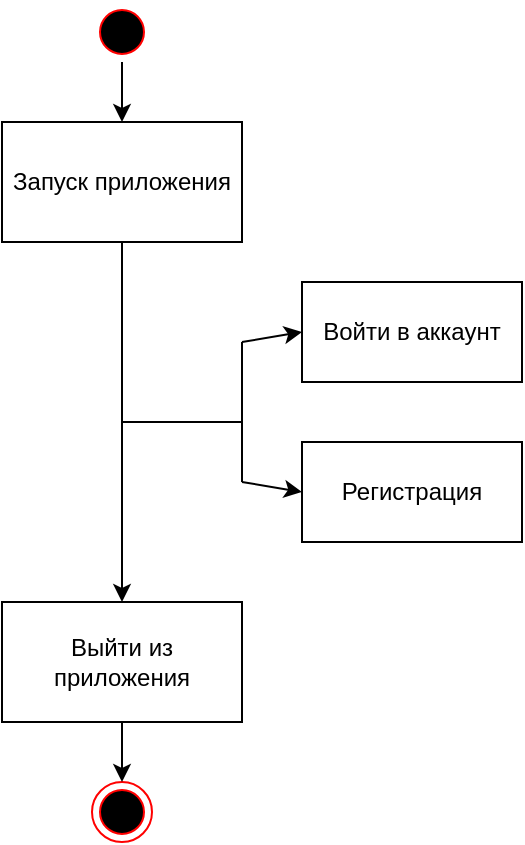 <mxfile version="24.2.9" type="device">
  <diagram name="Страница 1" id="E2DFa0HPyrm99OXy56dG">
    <mxGraphModel dx="868" dy="950" grid="1" gridSize="10" guides="1" tooltips="1" connect="1" arrows="1" fold="1" page="1" pageScale="1" pageWidth="827" pageHeight="1169" math="0" shadow="0">
      <root>
        <mxCell id="0" />
        <mxCell id="1" parent="0" />
        <mxCell id="cgfGZUzm-Z3bvs19jUsZ-61" value="Запуск приложения" style="rounded=0;whiteSpace=wrap;html=1;" parent="1" vertex="1">
          <mxGeometry x="480" y="490" width="120" height="60" as="geometry" />
        </mxCell>
        <mxCell id="cgfGZUzm-Z3bvs19jUsZ-62" value="Войти в аккаунт" style="html=1;whiteSpace=wrap;" parent="1" vertex="1">
          <mxGeometry x="630" y="570" width="110" height="50" as="geometry" />
        </mxCell>
        <mxCell id="cgfGZUzm-Z3bvs19jUsZ-66" value="" style="edgeStyle=orthogonalEdgeStyle;rounded=0;orthogonalLoop=1;jettySize=auto;html=1;entryX=0.5;entryY=0;entryDx=0;entryDy=0;exitX=0.5;exitY=1;exitDx=0;exitDy=0;" parent="1" source="cgfGZUzm-Z3bvs19jUsZ-61" target="cgfGZUzm-Z3bvs19jUsZ-85" edge="1">
          <mxGeometry relative="1" as="geometry">
            <mxPoint x="540" y="1090" as="targetPoint" />
            <Array as="points">
              <mxPoint x="540" y="730" />
              <mxPoint x="540" y="730" />
            </Array>
            <mxPoint x="540" y="1010" as="sourcePoint" />
          </mxGeometry>
        </mxCell>
        <mxCell id="cgfGZUzm-Z3bvs19jUsZ-72" value="" style="ellipse;html=1;shape=endState;fillColor=#000000;strokeColor=#ff0000;" parent="1" vertex="1">
          <mxGeometry x="525" y="820" width="30" height="30" as="geometry" />
        </mxCell>
        <mxCell id="cgfGZUzm-Z3bvs19jUsZ-79" style="edgeStyle=orthogonalEdgeStyle;rounded=0;orthogonalLoop=1;jettySize=auto;html=1;entryX=0.5;entryY=0;entryDx=0;entryDy=0;" parent="1" source="cgfGZUzm-Z3bvs19jUsZ-80" target="cgfGZUzm-Z3bvs19jUsZ-61" edge="1">
          <mxGeometry relative="1" as="geometry" />
        </mxCell>
        <mxCell id="cgfGZUzm-Z3bvs19jUsZ-80" value="" style="ellipse;html=1;shape=startState;fillColor=#000000;strokeColor=#ff0000;" parent="1" vertex="1">
          <mxGeometry x="525" y="430" width="30" height="30" as="geometry" />
        </mxCell>
        <mxCell id="cgfGZUzm-Z3bvs19jUsZ-84" style="edgeStyle=orthogonalEdgeStyle;rounded=0;orthogonalLoop=1;jettySize=auto;html=1;entryX=0.5;entryY=0;entryDx=0;entryDy=0;" parent="1" source="cgfGZUzm-Z3bvs19jUsZ-85" target="cgfGZUzm-Z3bvs19jUsZ-72" edge="1">
          <mxGeometry relative="1" as="geometry" />
        </mxCell>
        <mxCell id="cgfGZUzm-Z3bvs19jUsZ-85" value="Выйти из приложения" style="rounded=0;whiteSpace=wrap;html=1;" parent="1" vertex="1">
          <mxGeometry x="480" y="730" width="120" height="60" as="geometry" />
        </mxCell>
        <mxCell id="sb8ScD8ZpTW-0OPXrxjZ-1" value="Регистрация" style="html=1;whiteSpace=wrap;" vertex="1" parent="1">
          <mxGeometry x="630" y="650" width="110" height="50" as="geometry" />
        </mxCell>
        <mxCell id="sb8ScD8ZpTW-0OPXrxjZ-3" value="" style="endArrow=none;html=1;rounded=0;" edge="1" parent="1">
          <mxGeometry width="50" height="50" relative="1" as="geometry">
            <mxPoint x="540" y="640" as="sourcePoint" />
            <mxPoint x="600" y="640" as="targetPoint" />
          </mxGeometry>
        </mxCell>
        <mxCell id="sb8ScD8ZpTW-0OPXrxjZ-6" value="" style="endArrow=none;html=1;rounded=0;" edge="1" parent="1">
          <mxGeometry width="50" height="50" relative="1" as="geometry">
            <mxPoint x="600" y="670" as="sourcePoint" />
            <mxPoint x="600" y="600" as="targetPoint" />
          </mxGeometry>
        </mxCell>
        <mxCell id="sb8ScD8ZpTW-0OPXrxjZ-7" value="" style="endArrow=classic;html=1;rounded=0;entryX=0;entryY=0.5;entryDx=0;entryDy=0;" edge="1" parent="1" target="cgfGZUzm-Z3bvs19jUsZ-62">
          <mxGeometry width="50" height="50" relative="1" as="geometry">
            <mxPoint x="600" y="600" as="sourcePoint" />
            <mxPoint x="510" y="760" as="targetPoint" />
          </mxGeometry>
        </mxCell>
        <mxCell id="sb8ScD8ZpTW-0OPXrxjZ-8" value="" style="endArrow=classic;html=1;rounded=0;entryX=0;entryY=0.5;entryDx=0;entryDy=0;" edge="1" parent="1" target="sb8ScD8ZpTW-0OPXrxjZ-1">
          <mxGeometry width="50" height="50" relative="1" as="geometry">
            <mxPoint x="600" y="670" as="sourcePoint" />
            <mxPoint x="510" y="760" as="targetPoint" />
          </mxGeometry>
        </mxCell>
      </root>
    </mxGraphModel>
  </diagram>
</mxfile>
